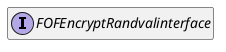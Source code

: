 @startuml
set namespaceSeparator \\
hide members
hide << alias >> circle

interface FOFEncryptRandvalinterface
@enduml

